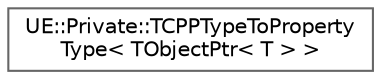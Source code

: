 digraph "Graphical Class Hierarchy"
{
 // INTERACTIVE_SVG=YES
 // LATEX_PDF_SIZE
  bgcolor="transparent";
  edge [fontname=Helvetica,fontsize=10,labelfontname=Helvetica,labelfontsize=10];
  node [fontname=Helvetica,fontsize=10,shape=box,height=0.2,width=0.4];
  rankdir="LR";
  Node0 [id="Node000000",label="UE::Private::TCPPTypeToProperty\lType\< TObjectPtr\< T \> \>",height=0.2,width=0.4,color="grey40", fillcolor="white", style="filled",URL="$d5/d02/structUE_1_1Private_1_1TCPPTypeToPropertyType_3_01TObjectPtr_3_01T_01_4_01_4.html",tooltip=" "];
}
